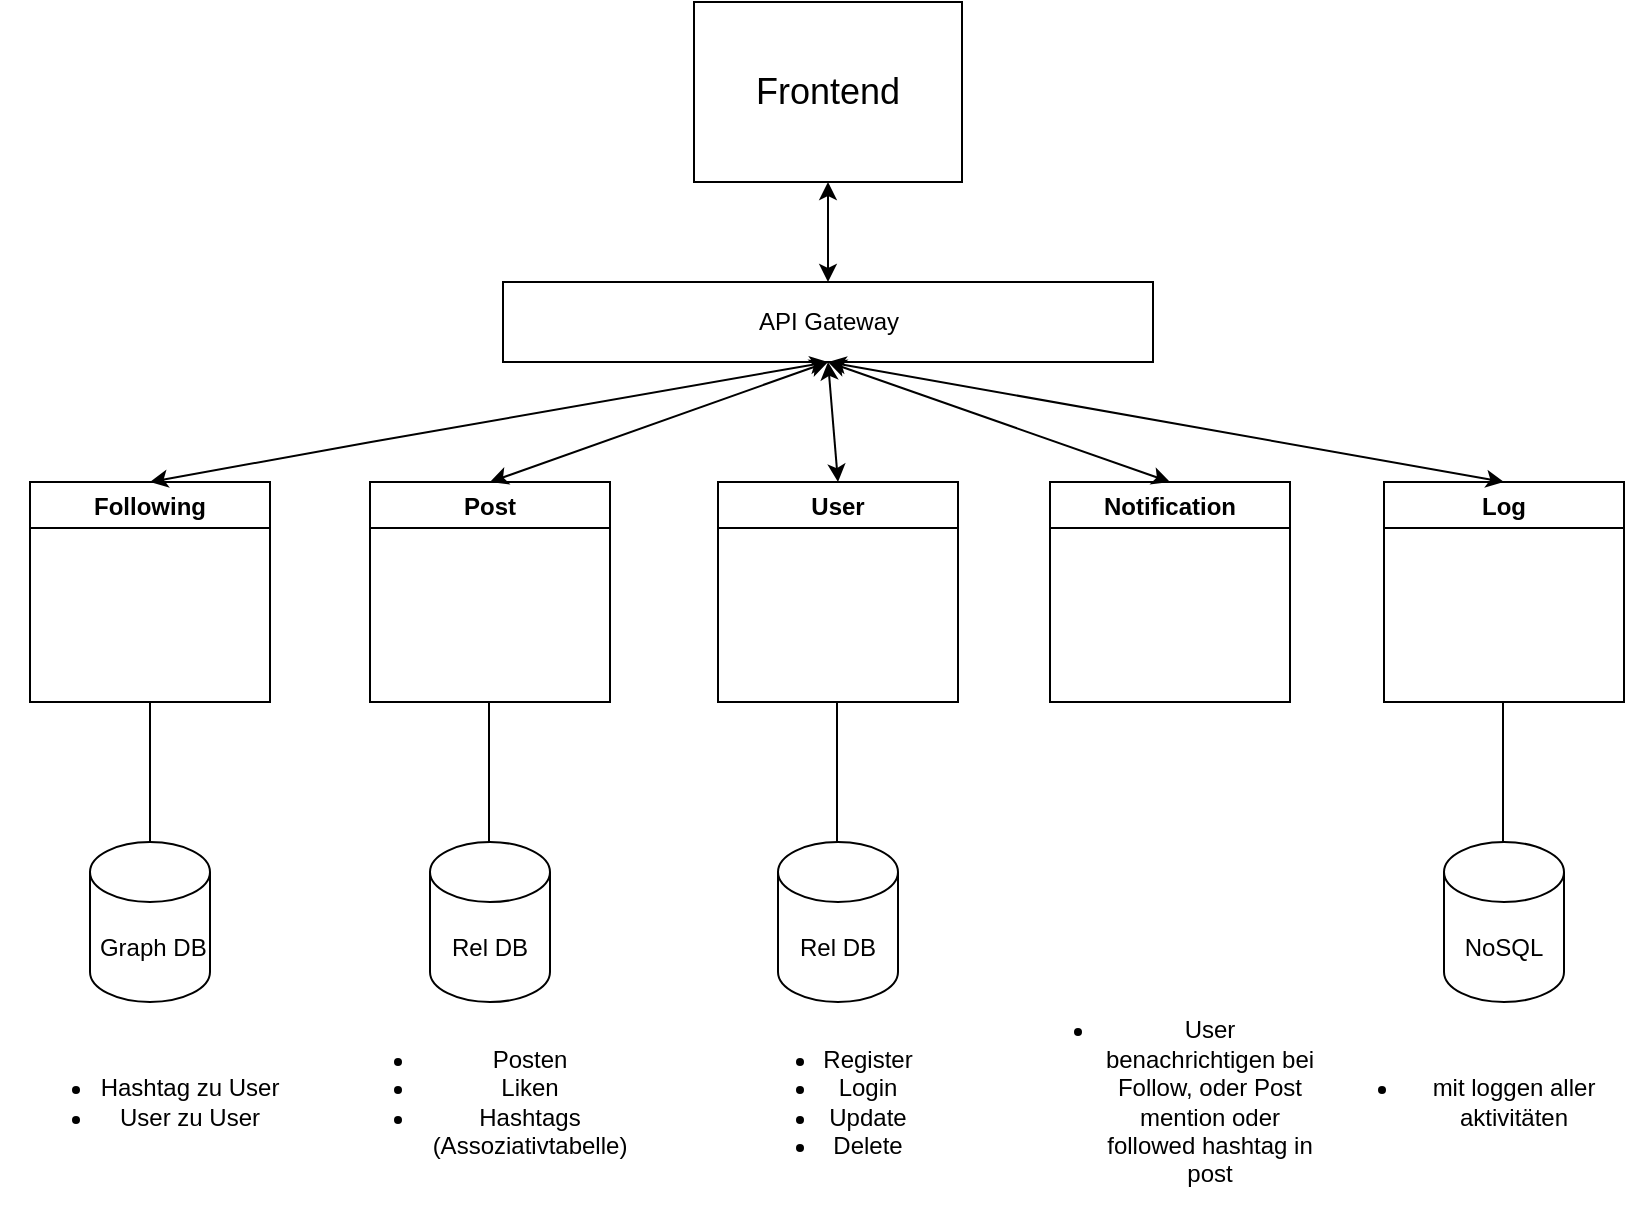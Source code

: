 <mxfile version="15.5.2" type="device"><diagram id="oOiUoKghm4wdJlTYsRZ1" name="Page-1"><mxGraphModel dx="1422" dy="774" grid="1" gridSize="10" guides="1" tooltips="1" connect="1" arrows="1" fold="1" page="1" pageScale="1" pageWidth="827" pageHeight="1169" math="0" shadow="0"><root><mxCell id="0"/><mxCell id="1" parent="0"/><mxCell id="mut_zw6S8wdeyYbDO-Lx-1" value="Following" style="swimlane;" parent="1" vertex="1"><mxGeometry x="15" y="260" width="120" height="110" as="geometry"/></mxCell><mxCell id="mut_zw6S8wdeyYbDO-Lx-4" value="&amp;nbsp;Graph DB" style="shape=cylinder3;whiteSpace=wrap;html=1;boundedLbl=1;backgroundOutline=1;size=15;" parent="1" vertex="1"><mxGeometry x="45" y="440" width="60" height="80" as="geometry"/></mxCell><mxCell id="mut_zw6S8wdeyYbDO-Lx-6" value="Post" style="swimlane;" parent="1" vertex="1"><mxGeometry x="185" y="260" width="120" height="110" as="geometry"/></mxCell><mxCell id="mut_zw6S8wdeyYbDO-Lx-7" value="Rel DB" style="shape=cylinder3;whiteSpace=wrap;html=1;boundedLbl=1;backgroundOutline=1;size=15;" parent="1" vertex="1"><mxGeometry x="215" y="440" width="60" height="80" as="geometry"/></mxCell><mxCell id="mut_zw6S8wdeyYbDO-Lx-8" value="User" style="swimlane;" parent="1" vertex="1"><mxGeometry x="359" y="260" width="120" height="110" as="geometry"/></mxCell><mxCell id="mut_zw6S8wdeyYbDO-Lx-9" value="Rel DB" style="shape=cylinder3;whiteSpace=wrap;html=1;boundedLbl=1;backgroundOutline=1;size=15;" parent="1" vertex="1"><mxGeometry x="389" y="440" width="60" height="80" as="geometry"/></mxCell><mxCell id="mut_zw6S8wdeyYbDO-Lx-10" value="Notification" style="swimlane;" parent="1" vertex="1"><mxGeometry x="525" y="260" width="120" height="110" as="geometry"/></mxCell><mxCell id="mut_zw6S8wdeyYbDO-Lx-12" value="Log" style="swimlane;" parent="1" vertex="1"><mxGeometry x="692" y="260" width="120" height="110" as="geometry"/></mxCell><mxCell id="mut_zw6S8wdeyYbDO-Lx-13" value="NoSQL" style="shape=cylinder3;whiteSpace=wrap;html=1;boundedLbl=1;backgroundOutline=1;size=15;" parent="1" vertex="1"><mxGeometry x="722" y="440" width="60" height="80" as="geometry"/></mxCell><mxCell id="mut_zw6S8wdeyYbDO-Lx-14" value="" style="endArrow=none;html=1;rounded=0;entryX=0.5;entryY=1;entryDx=0;entryDy=0;exitX=0.5;exitY=0;exitDx=0;exitDy=0;exitPerimeter=0;" parent="1" source="mut_zw6S8wdeyYbDO-Lx-4" target="mut_zw6S8wdeyYbDO-Lx-1" edge="1"><mxGeometry width="50" height="50" relative="1" as="geometry"><mxPoint x="110" y="600" as="sourcePoint"/><mxPoint x="160" y="550" as="targetPoint"/></mxGeometry></mxCell><mxCell id="mut_zw6S8wdeyYbDO-Lx-16" value="" style="endArrow=none;html=1;rounded=0;entryX=0.5;entryY=1;entryDx=0;entryDy=0;exitX=0.5;exitY=0;exitDx=0;exitDy=0;exitPerimeter=0;" parent="1" edge="1"><mxGeometry width="50" height="50" relative="1" as="geometry"><mxPoint x="751.5" y="440" as="sourcePoint"/><mxPoint x="751.5" y="370" as="targetPoint"/></mxGeometry></mxCell><mxCell id="mut_zw6S8wdeyYbDO-Lx-17" value="" style="endArrow=none;html=1;rounded=0;entryX=0.5;entryY=1;entryDx=0;entryDy=0;exitX=0.5;exitY=0;exitDx=0;exitDy=0;exitPerimeter=0;" parent="1" edge="1"><mxGeometry width="50" height="50" relative="1" as="geometry"><mxPoint x="418.5" y="440" as="sourcePoint"/><mxPoint x="418.5" y="370" as="targetPoint"/></mxGeometry></mxCell><mxCell id="mut_zw6S8wdeyYbDO-Lx-18" value="" style="endArrow=none;html=1;rounded=0;entryX=0.5;entryY=1;entryDx=0;entryDy=0;exitX=0.5;exitY=0;exitDx=0;exitDy=0;exitPerimeter=0;" parent="1" edge="1"><mxGeometry width="50" height="50" relative="1" as="geometry"><mxPoint x="244.5" y="440" as="sourcePoint"/><mxPoint x="244.5" y="370" as="targetPoint"/></mxGeometry></mxCell><mxCell id="mut_zw6S8wdeyYbDO-Lx-19" value="&lt;ul&gt;&lt;li&gt;Hashtag zu User&lt;/li&gt;&lt;li&gt;User zu User&lt;/li&gt;&lt;/ul&gt;" style="text;html=1;strokeColor=none;fillColor=none;align=center;verticalAlign=middle;whiteSpace=wrap;rounded=0;" parent="1" vertex="1"><mxGeometry y="555" width="150" height="30" as="geometry"/></mxCell><mxCell id="mut_zw6S8wdeyYbDO-Lx-20" value="&lt;ul&gt;&lt;li&gt;Register&lt;/li&gt;&lt;li&gt;Login&lt;/li&gt;&lt;li&gt;Update&lt;/li&gt;&lt;li&gt;Delete&lt;/li&gt;&lt;/ul&gt;" style="text;html=1;strokeColor=none;fillColor=none;align=center;verticalAlign=middle;whiteSpace=wrap;rounded=0;" parent="1" vertex="1"><mxGeometry x="339" y="555" width="150" height="30" as="geometry"/></mxCell><mxCell id="mut_zw6S8wdeyYbDO-Lx-21" value="&lt;ul&gt;&lt;li&gt;Posten&lt;/li&gt;&lt;li&gt;Liken&lt;/li&gt;&lt;li&gt;Hashtags (Assoziativtabelle)&lt;/li&gt;&lt;/ul&gt;" style="text;html=1;strokeColor=none;fillColor=none;align=center;verticalAlign=middle;whiteSpace=wrap;rounded=0;" parent="1" vertex="1"><mxGeometry x="170" y="555" width="150" height="30" as="geometry"/></mxCell><mxCell id="mut_zw6S8wdeyYbDO-Lx-22" value="&lt;ul&gt;&lt;li&gt;User benachrichtigen bei Follow, oder Post mention oder followed hashtag in post&lt;/li&gt;&lt;/ul&gt;" style="text;html=1;strokeColor=none;fillColor=none;align=center;verticalAlign=middle;whiteSpace=wrap;rounded=0;" parent="1" vertex="1"><mxGeometry x="510" y="555" width="150" height="30" as="geometry"/></mxCell><mxCell id="mut_zw6S8wdeyYbDO-Lx-23" value="&lt;ul&gt;&lt;li&gt;mit loggen aller aktivitäten&lt;/li&gt;&lt;/ul&gt;" style="text;html=1;strokeColor=none;fillColor=none;align=center;verticalAlign=middle;whiteSpace=wrap;rounded=0;" parent="1" vertex="1"><mxGeometry x="662" y="555" width="150" height="30" as="geometry"/></mxCell><mxCell id="juAW8755zT5yul7rtws5-1" value="API Gateway" style="rounded=0;whiteSpace=wrap;html=1;" parent="1" vertex="1"><mxGeometry x="251.5" y="160" width="325" height="40" as="geometry"/></mxCell><mxCell id="juAW8755zT5yul7rtws5-2" value="&lt;font style=&quot;font-size: 18px&quot;&gt;Frontend&lt;/font&gt;" style="rounded=0;whiteSpace=wrap;html=1;" parent="1" vertex="1"><mxGeometry x="347" y="20" width="134" height="90" as="geometry"/></mxCell><mxCell id="juAW8755zT5yul7rtws5-3" value="" style="endArrow=classic;startArrow=classic;html=1;rounded=0;fontSize=18;entryX=0.5;entryY=1;entryDx=0;entryDy=0;exitX=0.5;exitY=0;exitDx=0;exitDy=0;" parent="1" source="juAW8755zT5yul7rtws5-1" target="juAW8755zT5yul7rtws5-2" edge="1"><mxGeometry width="50" height="50" relative="1" as="geometry"><mxPoint x="220" y="130" as="sourcePoint"/><mxPoint x="270" y="80" as="targetPoint"/></mxGeometry></mxCell><mxCell id="juAW8755zT5yul7rtws5-4" value="" style="endArrow=classic;startArrow=classic;html=1;rounded=0;fontSize=18;entryX=0.5;entryY=1;entryDx=0;entryDy=0;exitX=0.5;exitY=0;exitDx=0;exitDy=0;" parent="1" source="mut_zw6S8wdeyYbDO-Lx-6" target="juAW8755zT5yul7rtws5-1" edge="1"><mxGeometry width="50" height="50" relative="1" as="geometry"><mxPoint x="423.5" y="170" as="sourcePoint"/><mxPoint x="424" y="120" as="targetPoint"/></mxGeometry></mxCell><mxCell id="juAW8755zT5yul7rtws5-5" value="" style="endArrow=classic;startArrow=classic;html=1;rounded=0;fontSize=18;entryX=0.5;entryY=1;entryDx=0;entryDy=0;exitX=0.5;exitY=0;exitDx=0;exitDy=0;" parent="1" source="mut_zw6S8wdeyYbDO-Lx-8" target="juAW8755zT5yul7rtws5-1" edge="1"><mxGeometry width="50" height="50" relative="1" as="geometry"><mxPoint x="433.5" y="180" as="sourcePoint"/><mxPoint x="434" y="130" as="targetPoint"/></mxGeometry></mxCell><mxCell id="juAW8755zT5yul7rtws5-6" value="" style="endArrow=classic;startArrow=classic;html=1;rounded=0;fontSize=18;entryX=0.5;entryY=1;entryDx=0;entryDy=0;exitX=0.5;exitY=0;exitDx=0;exitDy=0;" parent="1" source="mut_zw6S8wdeyYbDO-Lx-10" target="juAW8755zT5yul7rtws5-1" edge="1"><mxGeometry width="50" height="50" relative="1" as="geometry"><mxPoint x="443.5" y="190" as="sourcePoint"/><mxPoint x="444" y="140" as="targetPoint"/></mxGeometry></mxCell><mxCell id="juAW8755zT5yul7rtws5-7" value="" style="endArrow=classic;startArrow=classic;html=1;rounded=0;fontSize=18;entryX=0.5;entryY=1;entryDx=0;entryDy=0;exitX=0.5;exitY=0;exitDx=0;exitDy=0;" parent="1" source="mut_zw6S8wdeyYbDO-Lx-12" target="juAW8755zT5yul7rtws5-1" edge="1"><mxGeometry width="50" height="50" relative="1" as="geometry"><mxPoint x="453.5" y="200" as="sourcePoint"/><mxPoint x="454" y="150" as="targetPoint"/></mxGeometry></mxCell><mxCell id="juAW8755zT5yul7rtws5-8" value="" style="endArrow=classic;startArrow=classic;html=1;rounded=0;fontSize=18;entryX=0.5;entryY=1;entryDx=0;entryDy=0;exitX=0.5;exitY=0;exitDx=0;exitDy=0;" parent="1" source="mut_zw6S8wdeyYbDO-Lx-1" target="juAW8755zT5yul7rtws5-1" edge="1"><mxGeometry width="50" height="50" relative="1" as="geometry"><mxPoint x="110" y="210" as="sourcePoint"/><mxPoint x="185.5" y="180" as="targetPoint"/><Array as="points"><mxPoint x="185.5" y="240"/></Array></mxGeometry></mxCell></root></mxGraphModel></diagram></mxfile>